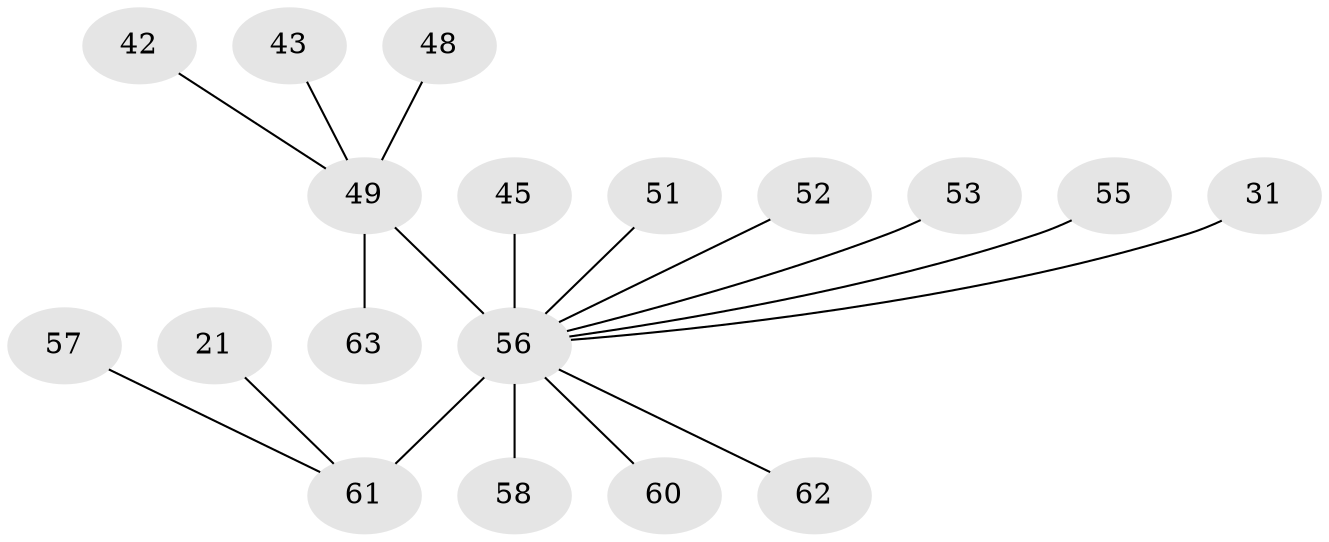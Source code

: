 // original degree distribution, {4: 0.07936507936507936, 7: 0.047619047619047616, 8: 0.015873015873015872, 5: 0.06349206349206349, 11: 0.015873015873015872, 6: 0.047619047619047616, 2: 0.19047619047619047, 9: 0.015873015873015872, 1: 0.5238095238095238}
// Generated by graph-tools (version 1.1) at 2025/57/03/04/25 21:57:51]
// undirected, 18 vertices, 17 edges
graph export_dot {
graph [start="1"]
  node [color=gray90,style=filled];
  21;
  31;
  42;
  43;
  45;
  48;
  49 [super="+36"];
  51;
  52 [super="+15+39"];
  53;
  55;
  56 [super="+37+40+38+54+25+33+34+35+41"];
  57;
  58 [super="+46"];
  60 [super="+59+32"];
  61 [super="+29+10+26"];
  62;
  63;
  21 -- 61;
  31 -- 56 [weight=2];
  42 -- 49;
  43 -- 49;
  45 -- 56;
  48 -- 49 [weight=2];
  49 -- 56 [weight=9];
  49 -- 63;
  51 -- 56;
  52 -- 56 [weight=4];
  53 -- 56;
  55 -- 56;
  56 -- 58;
  56 -- 61 [weight=6];
  56 -- 62;
  56 -- 60 [weight=3];
  57 -- 61;
}
